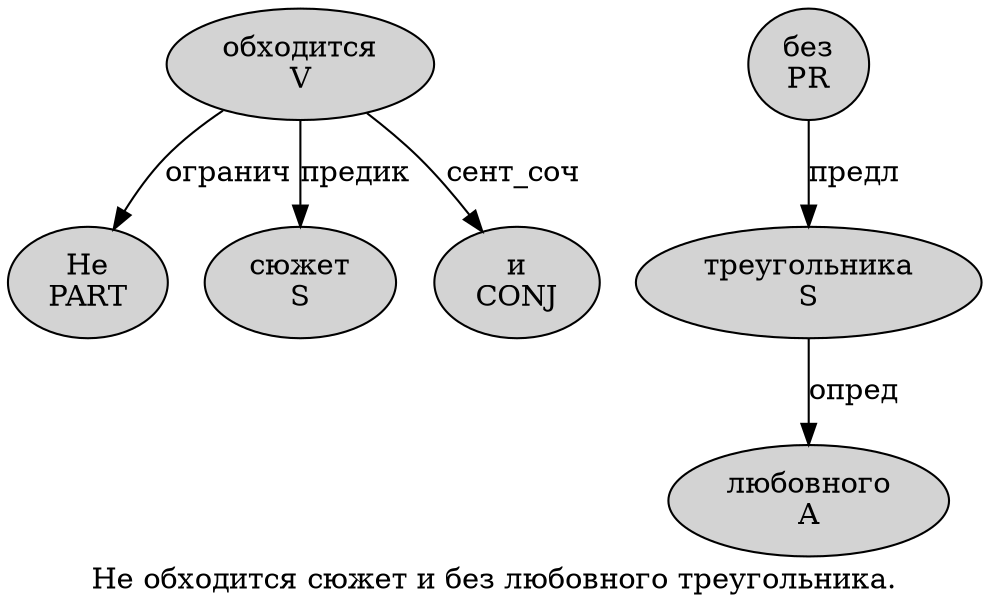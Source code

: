 digraph SENTENCE_458 {
	graph [label="Не обходится сюжет и без любовного треугольника."]
	node [style=filled]
		0 [label="Не
PART" color="" fillcolor=lightgray penwidth=1 shape=ellipse]
		1 [label="обходится
V" color="" fillcolor=lightgray penwidth=1 shape=ellipse]
		2 [label="сюжет
S" color="" fillcolor=lightgray penwidth=1 shape=ellipse]
		3 [label="и
CONJ" color="" fillcolor=lightgray penwidth=1 shape=ellipse]
		4 [label="без
PR" color="" fillcolor=lightgray penwidth=1 shape=ellipse]
		5 [label="любовного
A" color="" fillcolor=lightgray penwidth=1 shape=ellipse]
		6 [label="треугольника
S" color="" fillcolor=lightgray penwidth=1 shape=ellipse]
			1 -> 0 [label="огранич"]
			1 -> 2 [label="предик"]
			1 -> 3 [label="сент_соч"]
			4 -> 6 [label="предл"]
			6 -> 5 [label="опред"]
}